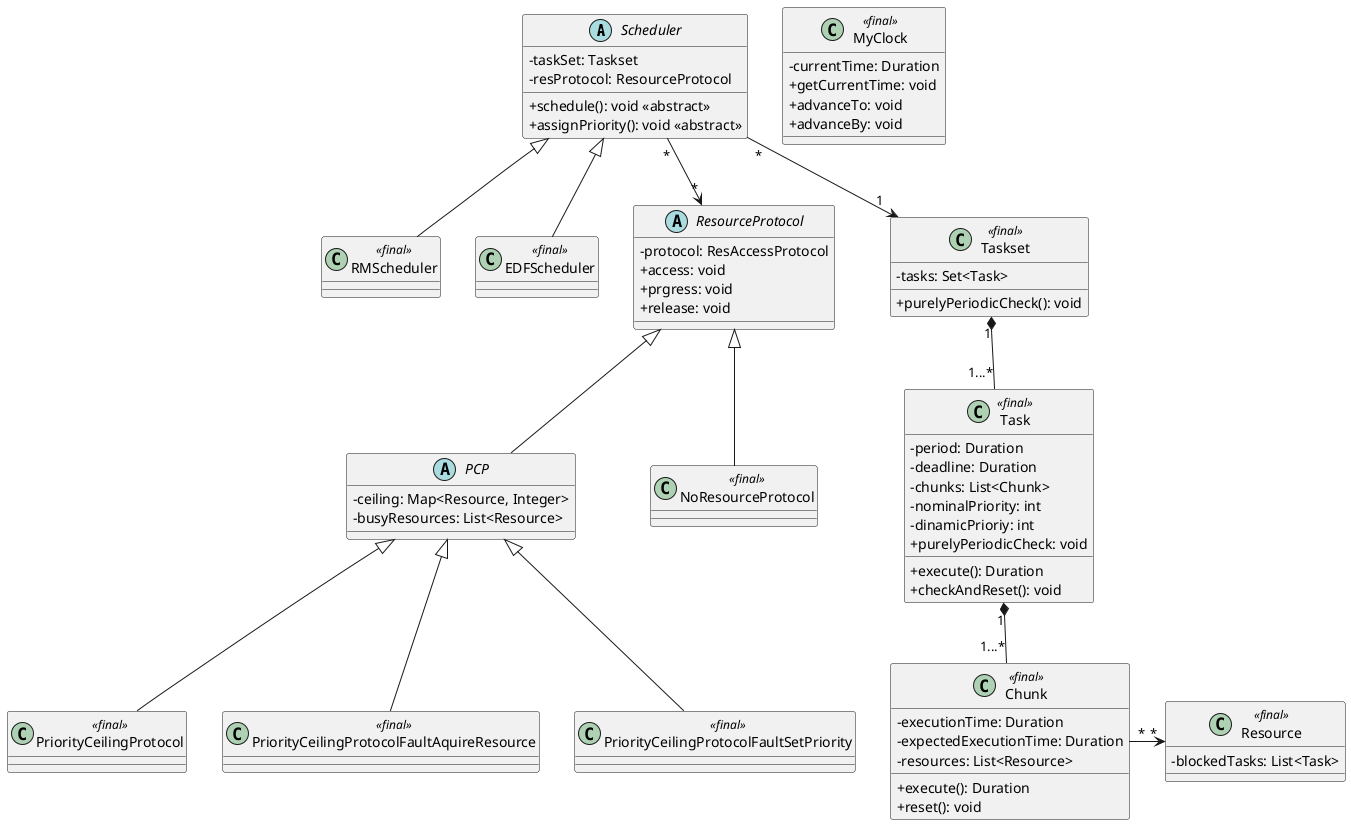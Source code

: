 @startuml class diagram
skinparam classAttributeIconSize 0

' classi
abstract class Scheduler {
    - taskSet: Taskset
    - resProtocol: ResourceProtocol
    + schedule(): void <<abstract>>
    + assignPriority(): void <<abstract>>
}

class MyClock <<final>> {
    - currentTime: Duration
    + getCurrentTime: void
    + advanceTo: void
    + advanceBy: void
}

class RMScheduler <<final>> {
}

class EDFScheduler <<final>> {
}

abstract class ResourceProtocol {
    - protocol: ResAccessProtocol
    + access: void
    + prgress: void
    + release: void
}

abstract class PCP {
    - ceiling: Map<Resource, Integer>
    - busyResources: List<Resource>
}

class PriorityCeilingProtocol <<final>> {
}

class NoResourceProtocol <<final>> {
}

class PriorityCeilingProtocolFaultAquireResource <<final>> {
}

class PriorityCeilingProtocolFaultSetPriority <<final>> {
}

class Resource <<final>> {
    - blockedTasks: List<Task>
}

class Taskset <<final>> {
    - tasks: Set<Task>
    + purelyPeriodicCheck(): void
}

class Task <<final>> {
    - period: Duration
    - deadline: Duration
    - chunks: List<Chunk>
    - nominalPriority: int
    - dinamicPrioriy: int
    + execute(): Duration
    + checkAndReset(): void
    + purelyPeriodicCheck: void
}

class Chunk <<final>> {
    - executionTime: Duration
    - expectedExecutionTime: Duration
    - resources: List<Resource>
    + execute(): Duration
    + reset(): void
}

' relazioni
Scheduler <|-- RMScheduler
Scheduler <|-- EDFScheduler
Scheduler "*" --> "*" ResourceProtocol
ResourceProtocol <|-- PCP
ResourceProtocol <|-- NoResourceProtocol
PCP <|-- PriorityCeilingProtocol
PCP <|-- PriorityCeilingProtocolFaultAquireResource
PCP <|-- PriorityCeilingProtocolFaultSetPriority
Scheduler "*" --> "1" Taskset
Taskset "1" *-- "1...*" Task
Task "1" *-- "1...*" Chunk
Chunk "*" -> "*" Resource

@enduml